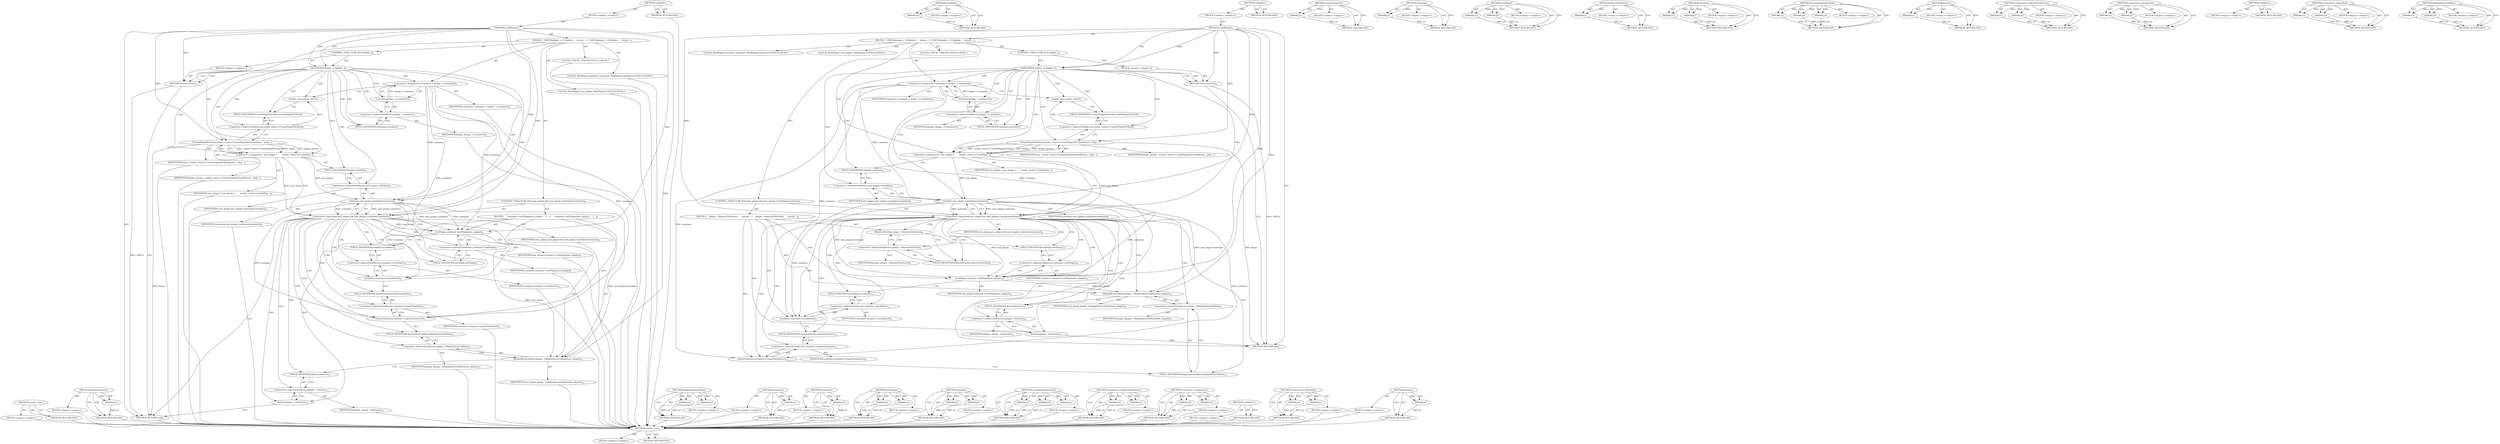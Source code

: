 digraph "ReplayReceivedData" {
vulnerable_103 [label=<(METHOD,render_view)>];
vulnerable_104 [label=<(BLOCK,&lt;empty&gt;,&lt;empty&gt;)>];
vulnerable_105 [label=<(METHOD_RETURN,ANY)>];
vulnerable_125 [label=<(METHOD,reportGeometry)>];
vulnerable_126 [label=<(PARAM,p1)>];
vulnerable_127 [label=<(BLOCK,&lt;empty&gt;,&lt;empty&gt;)>];
vulnerable_128 [label=<(METHOD_RETURN,ANY)>];
vulnerable_6 [label=<(METHOD,&lt;global&gt;)<SUB>1</SUB>>];
vulnerable_7 [label=<(BLOCK,&lt;empty&gt;,&lt;empty&gt;)<SUB>1</SUB>>];
vulnerable_8 [label=<(METHOD,LoadPlugin)<SUB>1</SUB>>];
vulnerable_9 [label=<(BLOCK,{
  CHECK(plugin_);
  if (hidden_)
    return;
...,{
  CHECK(plugin_);
  if (hidden_)
    return;
...)<SUB>1</SUB>>];
vulnerable_10 [label="<(LOCAL,CHECK : CHECK)<SUB>2</SUB>>"];
vulnerable_11 [label=<(CONTROL_STRUCTURE,IF,if (hidden_))<SUB>3</SUB>>];
vulnerable_12 [label=<(IDENTIFIER,hidden_,if (hidden_))<SUB>3</SUB>>];
vulnerable_13 [label=<(BLOCK,&lt;empty&gt;,&lt;empty&gt;)<SUB>4</SUB>>];
vulnerable_14 [label=<(RETURN,return;,return;)<SUB>4</SUB>>];
vulnerable_15 [label="<(LOCAL,WebPluginContainer* container: WebPluginContainer*)<SUB>5</SUB>>"];
vulnerable_16 [label=<(&lt;operator&gt;.assignment,* container = plugin_-&gt;container())<SUB>5</SUB>>];
vulnerable_17 [label=<(IDENTIFIER,container,* container = plugin_-&gt;container())<SUB>5</SUB>>];
vulnerable_18 [label=<(container,plugin_-&gt;container())<SUB>5</SUB>>];
vulnerable_19 [label=<(&lt;operator&gt;.indirectFieldAccess,plugin_-&gt;container)<SUB>5</SUB>>];
vulnerable_20 [label=<(IDENTIFIER,plugin_,plugin_-&gt;container())<SUB>5</SUB>>];
vulnerable_21 [label=<(FIELD_IDENTIFIER,container,container)<SUB>5</SUB>>];
vulnerable_22 [label="<(LOCAL,WebPlugin* new_plugin: WebPlugin*)<SUB>6</SUB>>"];
vulnerable_23 [label=<(&lt;operator&gt;.assignment,* new_plugin =
       render_view()-&gt;CreatePlug...)<SUB>6</SUB>>];
vulnerable_24 [label=<(IDENTIFIER,new_plugin,* new_plugin =
       render_view()-&gt;CreatePlug...)<SUB>6</SUB>>];
vulnerable_25 [label=<(CreatePluginNoCheck,render_view()-&gt;CreatePluginNoCheck(frame_, plug...)<SUB>7</SUB>>];
vulnerable_26 [label=<(&lt;operator&gt;.indirectFieldAccess,render_view()-&gt;CreatePluginNoCheck)<SUB>7</SUB>>];
vulnerable_27 [label=<(render_view,render_view())<SUB>7</SUB>>];
vulnerable_28 [label=<(FIELD_IDENTIFIER,CreatePluginNoCheck,CreatePluginNoCheck)<SUB>7</SUB>>];
vulnerable_29 [label=<(IDENTIFIER,frame_,render_view()-&gt;CreatePluginNoCheck(frame_, plug...)<SUB>7</SUB>>];
vulnerable_30 [label=<(IDENTIFIER,plugin_params_,render_view()-&gt;CreatePluginNoCheck(frame_, plug...)<SUB>7</SUB>>];
vulnerable_31 [label=<(CONTROL_STRUCTURE,IF,if (new_plugin &amp;&amp; new_plugin-&gt;initialize(container)))<SUB>8</SUB>>];
vulnerable_32 [label=<(&lt;operator&gt;.logicalAnd,new_plugin &amp;&amp; new_plugin-&gt;initialize(container))<SUB>8</SUB>>];
vulnerable_33 [label=<(IDENTIFIER,new_plugin,new_plugin &amp;&amp; new_plugin-&gt;initialize(container))<SUB>8</SUB>>];
vulnerable_34 [label=<(initialize,new_plugin-&gt;initialize(container))<SUB>8</SUB>>];
vulnerable_35 [label=<(&lt;operator&gt;.indirectFieldAccess,new_plugin-&gt;initialize)<SUB>8</SUB>>];
vulnerable_36 [label=<(IDENTIFIER,new_plugin,new_plugin-&gt;initialize(container))<SUB>8</SUB>>];
vulnerable_37 [label=<(FIELD_IDENTIFIER,initialize,initialize)<SUB>8</SUB>>];
vulnerable_38 [label=<(IDENTIFIER,container,new_plugin-&gt;initialize(container))<SUB>8</SUB>>];
vulnerable_39 [label=<(BLOCK,{
     container-&gt;setPlugin(new_plugin);
     c...,{
     container-&gt;setPlugin(new_plugin);
     c...)<SUB>8</SUB>>];
vulnerable_40 [label=<(setPlugin,container-&gt;setPlugin(new_plugin))<SUB>9</SUB>>];
vulnerable_41 [label=<(&lt;operator&gt;.indirectFieldAccess,container-&gt;setPlugin)<SUB>9</SUB>>];
vulnerable_42 [label=<(IDENTIFIER,container,container-&gt;setPlugin(new_plugin))<SUB>9</SUB>>];
vulnerable_43 [label=<(FIELD_IDENTIFIER,setPlugin,setPlugin)<SUB>9</SUB>>];
vulnerable_44 [label=<(IDENTIFIER,new_plugin,container-&gt;setPlugin(new_plugin))<SUB>9</SUB>>];
vulnerable_45 [label=<(invalidate,container-&gt;invalidate())<SUB>10</SUB>>];
vulnerable_46 [label=<(&lt;operator&gt;.indirectFieldAccess,container-&gt;invalidate)<SUB>10</SUB>>];
vulnerable_47 [label=<(IDENTIFIER,container,container-&gt;invalidate())<SUB>10</SUB>>];
vulnerable_48 [label=<(FIELD_IDENTIFIER,invalidate,invalidate)<SUB>10</SUB>>];
vulnerable_49 [label=<(reportGeometry,container-&gt;reportGeometry())<SUB>11</SUB>>];
vulnerable_50 [label=<(&lt;operator&gt;.indirectFieldAccess,container-&gt;reportGeometry)<SUB>11</SUB>>];
vulnerable_51 [label=<(IDENTIFIER,container,container-&gt;reportGeometry())<SUB>11</SUB>>];
vulnerable_52 [label=<(FIELD_IDENTIFIER,reportGeometry,reportGeometry)<SUB>11</SUB>>];
vulnerable_53 [label=<(ReplayReceivedData,plugin_-&gt;ReplayReceivedData(new_plugin))<SUB>12</SUB>>];
vulnerable_54 [label=<(&lt;operator&gt;.indirectFieldAccess,plugin_-&gt;ReplayReceivedData)<SUB>12</SUB>>];
vulnerable_55 [label=<(IDENTIFIER,plugin_,plugin_-&gt;ReplayReceivedData(new_plugin))<SUB>12</SUB>>];
vulnerable_56 [label=<(FIELD_IDENTIFIER,ReplayReceivedData,ReplayReceivedData)<SUB>12</SUB>>];
vulnerable_57 [label=<(IDENTIFIER,new_plugin,plugin_-&gt;ReplayReceivedData(new_plugin))<SUB>12</SUB>>];
vulnerable_58 [label=<(destroy,plugin_-&gt;destroy())<SUB>13</SUB>>];
vulnerable_59 [label=<(&lt;operator&gt;.indirectFieldAccess,plugin_-&gt;destroy)<SUB>13</SUB>>];
vulnerable_60 [label=<(IDENTIFIER,plugin_,plugin_-&gt;destroy())<SUB>13</SUB>>];
vulnerable_61 [label=<(FIELD_IDENTIFIER,destroy,destroy)<SUB>13</SUB>>];
vulnerable_62 [label=<(METHOD_RETURN,void)<SUB>1</SUB>>];
vulnerable_64 [label=<(METHOD_RETURN,ANY)<SUB>1</SUB>>];
vulnerable_129 [label=<(METHOD,ReplayReceivedData)>];
vulnerable_130 [label=<(PARAM,p1)>];
vulnerable_131 [label=<(PARAM,p2)>];
vulnerable_132 [label=<(BLOCK,&lt;empty&gt;,&lt;empty&gt;)>];
vulnerable_133 [label=<(METHOD_RETURN,ANY)>];
vulnerable_88 [label=<(METHOD,container)>];
vulnerable_89 [label=<(PARAM,p1)>];
vulnerable_90 [label=<(BLOCK,&lt;empty&gt;,&lt;empty&gt;)>];
vulnerable_91 [label=<(METHOD_RETURN,ANY)>];
vulnerable_121 [label=<(METHOD,invalidate)>];
vulnerable_122 [label=<(PARAM,p1)>];
vulnerable_123 [label=<(BLOCK,&lt;empty&gt;,&lt;empty&gt;)>];
vulnerable_124 [label=<(METHOD_RETURN,ANY)>];
vulnerable_116 [label=<(METHOD,setPlugin)>];
vulnerable_117 [label=<(PARAM,p1)>];
vulnerable_118 [label=<(PARAM,p2)>];
vulnerable_119 [label=<(BLOCK,&lt;empty&gt;,&lt;empty&gt;)>];
vulnerable_120 [label=<(METHOD_RETURN,ANY)>];
vulnerable_111 [label=<(METHOD,initialize)>];
vulnerable_112 [label=<(PARAM,p1)>];
vulnerable_113 [label=<(PARAM,p2)>];
vulnerable_114 [label=<(BLOCK,&lt;empty&gt;,&lt;empty&gt;)>];
vulnerable_115 [label=<(METHOD_RETURN,ANY)>];
vulnerable_97 [label=<(METHOD,CreatePluginNoCheck)>];
vulnerable_98 [label=<(PARAM,p1)>];
vulnerable_99 [label=<(PARAM,p2)>];
vulnerable_100 [label=<(PARAM,p3)>];
vulnerable_101 [label=<(BLOCK,&lt;empty&gt;,&lt;empty&gt;)>];
vulnerable_102 [label=<(METHOD_RETURN,ANY)>];
vulnerable_92 [label=<(METHOD,&lt;operator&gt;.indirectFieldAccess)>];
vulnerable_93 [label=<(PARAM,p1)>];
vulnerable_94 [label=<(PARAM,p2)>];
vulnerable_95 [label=<(BLOCK,&lt;empty&gt;,&lt;empty&gt;)>];
vulnerable_96 [label=<(METHOD_RETURN,ANY)>];
vulnerable_83 [label=<(METHOD,&lt;operator&gt;.assignment)>];
vulnerable_84 [label=<(PARAM,p1)>];
vulnerable_85 [label=<(PARAM,p2)>];
vulnerable_86 [label=<(BLOCK,&lt;empty&gt;,&lt;empty&gt;)>];
vulnerable_87 [label=<(METHOD_RETURN,ANY)>];
vulnerable_77 [label=<(METHOD,&lt;global&gt;)<SUB>1</SUB>>];
vulnerable_78 [label=<(BLOCK,&lt;empty&gt;,&lt;empty&gt;)>];
vulnerable_79 [label=<(METHOD_RETURN,ANY)>];
vulnerable_106 [label=<(METHOD,&lt;operator&gt;.logicalAnd)>];
vulnerable_107 [label=<(PARAM,p1)>];
vulnerable_108 [label=<(PARAM,p2)>];
vulnerable_109 [label=<(BLOCK,&lt;empty&gt;,&lt;empty&gt;)>];
vulnerable_110 [label=<(METHOD_RETURN,ANY)>];
vulnerable_134 [label=<(METHOD,destroy)>];
vulnerable_135 [label=<(PARAM,p1)>];
vulnerable_136 [label=<(BLOCK,&lt;empty&gt;,&lt;empty&gt;)>];
vulnerable_137 [label=<(METHOD_RETURN,ANY)>];
fixed_107 [label=<(METHOD,render_view)>];
fixed_108 [label=<(BLOCK,&lt;empty&gt;,&lt;empty&gt;)>];
fixed_109 [label=<(METHOD_RETURN,ANY)>];
fixed_129 [label=<(METHOD,invalidate)>];
fixed_130 [label=<(PARAM,p1)>];
fixed_131 [label=<(BLOCK,&lt;empty&gt;,&lt;empty&gt;)>];
fixed_132 [label=<(METHOD_RETURN,ANY)>];
fixed_6 [label=<(METHOD,&lt;global&gt;)<SUB>1</SUB>>];
fixed_7 [label=<(BLOCK,&lt;empty&gt;,&lt;empty&gt;)<SUB>1</SUB>>];
fixed_8 [label=<(METHOD,LoadPlugin)<SUB>1</SUB>>];
fixed_9 [label=<(BLOCK,{
  CHECK(plugin_);
  if (hidden_)
    return;
...,{
  CHECK(plugin_);
  if (hidden_)
    return;
...)<SUB>1</SUB>>];
fixed_10 [label="<(LOCAL,CHECK : CHECK)<SUB>2</SUB>>"];
fixed_11 [label=<(CONTROL_STRUCTURE,IF,if (hidden_))<SUB>3</SUB>>];
fixed_12 [label=<(IDENTIFIER,hidden_,if (hidden_))<SUB>3</SUB>>];
fixed_13 [label=<(BLOCK,&lt;empty&gt;,&lt;empty&gt;)<SUB>4</SUB>>];
fixed_14 [label=<(RETURN,return;,return;)<SUB>4</SUB>>];
fixed_15 [label="<(LOCAL,WebPluginContainer* container: WebPluginContainer*)<SUB>5</SUB>>"];
fixed_16 [label=<(&lt;operator&gt;.assignment,* container = plugin_-&gt;container())<SUB>5</SUB>>];
fixed_17 [label=<(IDENTIFIER,container,* container = plugin_-&gt;container())<SUB>5</SUB>>];
fixed_18 [label=<(container,plugin_-&gt;container())<SUB>5</SUB>>];
fixed_19 [label=<(&lt;operator&gt;.indirectFieldAccess,plugin_-&gt;container)<SUB>5</SUB>>];
fixed_20 [label=<(IDENTIFIER,plugin_,plugin_-&gt;container())<SUB>5</SUB>>];
fixed_21 [label=<(FIELD_IDENTIFIER,container,container)<SUB>5</SUB>>];
fixed_22 [label="<(LOCAL,WebPlugin* new_plugin: WebPlugin*)<SUB>6</SUB>>"];
fixed_23 [label=<(&lt;operator&gt;.assignment,* new_plugin =
       render_view()-&gt;CreatePlug...)<SUB>6</SUB>>];
fixed_24 [label=<(IDENTIFIER,new_plugin,* new_plugin =
       render_view()-&gt;CreatePlug...)<SUB>6</SUB>>];
fixed_25 [label=<(CreatePluginNoCheck,render_view()-&gt;CreatePluginNoCheck(frame_, plug...)<SUB>7</SUB>>];
fixed_26 [label=<(&lt;operator&gt;.indirectFieldAccess,render_view()-&gt;CreatePluginNoCheck)<SUB>7</SUB>>];
fixed_27 [label=<(render_view,render_view())<SUB>7</SUB>>];
fixed_28 [label=<(FIELD_IDENTIFIER,CreatePluginNoCheck,CreatePluginNoCheck)<SUB>7</SUB>>];
fixed_29 [label=<(IDENTIFIER,frame_,render_view()-&gt;CreatePluginNoCheck(frame_, plug...)<SUB>7</SUB>>];
fixed_30 [label=<(IDENTIFIER,plugin_params_,render_view()-&gt;CreatePluginNoCheck(frame_, plug...)<SUB>7</SUB>>];
fixed_31 [label=<(CONTROL_STRUCTURE,IF,if (new_plugin &amp;&amp; new_plugin-&gt;initialize(container)))<SUB>8</SUB>>];
fixed_32 [label=<(&lt;operator&gt;.logicalAnd,new_plugin &amp;&amp; new_plugin-&gt;initialize(container))<SUB>8</SUB>>];
fixed_33 [label=<(IDENTIFIER,new_plugin,new_plugin &amp;&amp; new_plugin-&gt;initialize(container))<SUB>8</SUB>>];
fixed_34 [label=<(initialize,new_plugin-&gt;initialize(container))<SUB>8</SUB>>];
fixed_35 [label=<(&lt;operator&gt;.indirectFieldAccess,new_plugin-&gt;initialize)<SUB>8</SUB>>];
fixed_36 [label=<(IDENTIFIER,new_plugin,new_plugin-&gt;initialize(container))<SUB>8</SUB>>];
fixed_37 [label=<(FIELD_IDENTIFIER,initialize,initialize)<SUB>8</SUB>>];
fixed_38 [label=<(IDENTIFIER,container,new_plugin-&gt;initialize(container))<SUB>8</SUB>>];
fixed_39 [label=<(BLOCK,{
    plugin_-&gt;RestoreTitleText();
     contain...,{
    plugin_-&gt;RestoreTitleText();
     contain...)<SUB>8</SUB>>];
fixed_40 [label=<(RestoreTitleText,plugin_-&gt;RestoreTitleText())<SUB>9</SUB>>];
fixed_41 [label=<(&lt;operator&gt;.indirectFieldAccess,plugin_-&gt;RestoreTitleText)<SUB>9</SUB>>];
fixed_42 [label=<(IDENTIFIER,plugin_,plugin_-&gt;RestoreTitleText())<SUB>9</SUB>>];
fixed_43 [label=<(FIELD_IDENTIFIER,RestoreTitleText,RestoreTitleText)<SUB>9</SUB>>];
fixed_44 [label=<(setPlugin,container-&gt;setPlugin(new_plugin))<SUB>10</SUB>>];
fixed_45 [label=<(&lt;operator&gt;.indirectFieldAccess,container-&gt;setPlugin)<SUB>10</SUB>>];
fixed_46 [label=<(IDENTIFIER,container,container-&gt;setPlugin(new_plugin))<SUB>10</SUB>>];
fixed_47 [label=<(FIELD_IDENTIFIER,setPlugin,setPlugin)<SUB>10</SUB>>];
fixed_48 [label=<(IDENTIFIER,new_plugin,container-&gt;setPlugin(new_plugin))<SUB>10</SUB>>];
fixed_49 [label=<(invalidate,container-&gt;invalidate())<SUB>11</SUB>>];
fixed_50 [label=<(&lt;operator&gt;.indirectFieldAccess,container-&gt;invalidate)<SUB>11</SUB>>];
fixed_51 [label=<(IDENTIFIER,container,container-&gt;invalidate())<SUB>11</SUB>>];
fixed_52 [label=<(FIELD_IDENTIFIER,invalidate,invalidate)<SUB>11</SUB>>];
fixed_53 [label=<(reportGeometry,container-&gt;reportGeometry())<SUB>12</SUB>>];
fixed_54 [label=<(&lt;operator&gt;.indirectFieldAccess,container-&gt;reportGeometry)<SUB>12</SUB>>];
fixed_55 [label=<(IDENTIFIER,container,container-&gt;reportGeometry())<SUB>12</SUB>>];
fixed_56 [label=<(FIELD_IDENTIFIER,reportGeometry,reportGeometry)<SUB>12</SUB>>];
fixed_57 [label=<(ReplayReceivedData,plugin_-&gt;ReplayReceivedData(new_plugin))<SUB>13</SUB>>];
fixed_58 [label=<(&lt;operator&gt;.indirectFieldAccess,plugin_-&gt;ReplayReceivedData)<SUB>13</SUB>>];
fixed_59 [label=<(IDENTIFIER,plugin_,plugin_-&gt;ReplayReceivedData(new_plugin))<SUB>13</SUB>>];
fixed_60 [label=<(FIELD_IDENTIFIER,ReplayReceivedData,ReplayReceivedData)<SUB>13</SUB>>];
fixed_61 [label=<(IDENTIFIER,new_plugin,plugin_-&gt;ReplayReceivedData(new_plugin))<SUB>13</SUB>>];
fixed_62 [label=<(destroy,plugin_-&gt;destroy())<SUB>14</SUB>>];
fixed_63 [label=<(&lt;operator&gt;.indirectFieldAccess,plugin_-&gt;destroy)<SUB>14</SUB>>];
fixed_64 [label=<(IDENTIFIER,plugin_,plugin_-&gt;destroy())<SUB>14</SUB>>];
fixed_65 [label=<(FIELD_IDENTIFIER,destroy,destroy)<SUB>14</SUB>>];
fixed_66 [label=<(METHOD_RETURN,void)<SUB>1</SUB>>];
fixed_68 [label=<(METHOD_RETURN,ANY)<SUB>1</SUB>>];
fixed_133 [label=<(METHOD,reportGeometry)>];
fixed_134 [label=<(PARAM,p1)>];
fixed_135 [label=<(BLOCK,&lt;empty&gt;,&lt;empty&gt;)>];
fixed_136 [label=<(METHOD_RETURN,ANY)>];
fixed_92 [label=<(METHOD,container)>];
fixed_93 [label=<(PARAM,p1)>];
fixed_94 [label=<(BLOCK,&lt;empty&gt;,&lt;empty&gt;)>];
fixed_95 [label=<(METHOD_RETURN,ANY)>];
fixed_124 [label=<(METHOD,setPlugin)>];
fixed_125 [label=<(PARAM,p1)>];
fixed_126 [label=<(PARAM,p2)>];
fixed_127 [label=<(BLOCK,&lt;empty&gt;,&lt;empty&gt;)>];
fixed_128 [label=<(METHOD_RETURN,ANY)>];
fixed_120 [label=<(METHOD,RestoreTitleText)>];
fixed_121 [label=<(PARAM,p1)>];
fixed_122 [label=<(BLOCK,&lt;empty&gt;,&lt;empty&gt;)>];
fixed_123 [label=<(METHOD_RETURN,ANY)>];
fixed_115 [label=<(METHOD,initialize)>];
fixed_116 [label=<(PARAM,p1)>];
fixed_117 [label=<(PARAM,p2)>];
fixed_118 [label=<(BLOCK,&lt;empty&gt;,&lt;empty&gt;)>];
fixed_119 [label=<(METHOD_RETURN,ANY)>];
fixed_101 [label=<(METHOD,CreatePluginNoCheck)>];
fixed_102 [label=<(PARAM,p1)>];
fixed_103 [label=<(PARAM,p2)>];
fixed_104 [label=<(PARAM,p3)>];
fixed_105 [label=<(BLOCK,&lt;empty&gt;,&lt;empty&gt;)>];
fixed_106 [label=<(METHOD_RETURN,ANY)>];
fixed_142 [label=<(METHOD,destroy)>];
fixed_143 [label=<(PARAM,p1)>];
fixed_144 [label=<(BLOCK,&lt;empty&gt;,&lt;empty&gt;)>];
fixed_145 [label=<(METHOD_RETURN,ANY)>];
fixed_96 [label=<(METHOD,&lt;operator&gt;.indirectFieldAccess)>];
fixed_97 [label=<(PARAM,p1)>];
fixed_98 [label=<(PARAM,p2)>];
fixed_99 [label=<(BLOCK,&lt;empty&gt;,&lt;empty&gt;)>];
fixed_100 [label=<(METHOD_RETURN,ANY)>];
fixed_87 [label=<(METHOD,&lt;operator&gt;.assignment)>];
fixed_88 [label=<(PARAM,p1)>];
fixed_89 [label=<(PARAM,p2)>];
fixed_90 [label=<(BLOCK,&lt;empty&gt;,&lt;empty&gt;)>];
fixed_91 [label=<(METHOD_RETURN,ANY)>];
fixed_81 [label=<(METHOD,&lt;global&gt;)<SUB>1</SUB>>];
fixed_82 [label=<(BLOCK,&lt;empty&gt;,&lt;empty&gt;)>];
fixed_83 [label=<(METHOD_RETURN,ANY)>];
fixed_110 [label=<(METHOD,&lt;operator&gt;.logicalAnd)>];
fixed_111 [label=<(PARAM,p1)>];
fixed_112 [label=<(PARAM,p2)>];
fixed_113 [label=<(BLOCK,&lt;empty&gt;,&lt;empty&gt;)>];
fixed_114 [label=<(METHOD_RETURN,ANY)>];
fixed_137 [label=<(METHOD,ReplayReceivedData)>];
fixed_138 [label=<(PARAM,p1)>];
fixed_139 [label=<(PARAM,p2)>];
fixed_140 [label=<(BLOCK,&lt;empty&gt;,&lt;empty&gt;)>];
fixed_141 [label=<(METHOD_RETURN,ANY)>];
vulnerable_103 -> vulnerable_104  [key=0, label="AST: "];
vulnerable_103 -> vulnerable_105  [key=0, label="AST: "];
vulnerable_103 -> vulnerable_105  [key=1, label="CFG: "];
vulnerable_104 -> fixed_107  [key=0];
vulnerable_105 -> fixed_107  [key=0];
vulnerable_125 -> vulnerable_126  [key=0, label="AST: "];
vulnerable_125 -> vulnerable_126  [key=1, label="DDG: "];
vulnerable_125 -> vulnerable_127  [key=0, label="AST: "];
vulnerable_125 -> vulnerable_128  [key=0, label="AST: "];
vulnerable_125 -> vulnerable_128  [key=1, label="CFG: "];
vulnerable_126 -> vulnerable_128  [key=0, label="DDG: p1"];
vulnerable_127 -> fixed_107  [key=0];
vulnerable_128 -> fixed_107  [key=0];
vulnerable_6 -> vulnerable_7  [key=0, label="AST: "];
vulnerable_6 -> vulnerable_64  [key=0, label="AST: "];
vulnerable_6 -> vulnerable_64  [key=1, label="CFG: "];
vulnerable_7 -> vulnerable_8  [key=0, label="AST: "];
vulnerable_8 -> vulnerable_9  [key=0, label="AST: "];
vulnerable_8 -> vulnerable_62  [key=0, label="AST: "];
vulnerable_8 -> vulnerable_12  [key=0, label="CFG: "];
vulnerable_8 -> vulnerable_12  [key=1, label="DDG: "];
vulnerable_8 -> vulnerable_14  [key=0, label="DDG: "];
vulnerable_8 -> vulnerable_25  [key=0, label="DDG: "];
vulnerable_8 -> vulnerable_32  [key=0, label="DDG: "];
vulnerable_8 -> vulnerable_34  [key=0, label="DDG: "];
vulnerable_8 -> vulnerable_40  [key=0, label="DDG: "];
vulnerable_8 -> vulnerable_53  [key=0, label="DDG: "];
vulnerable_9 -> vulnerable_10  [key=0, label="AST: "];
vulnerable_9 -> vulnerable_11  [key=0, label="AST: "];
vulnerable_9 -> vulnerable_15  [key=0, label="AST: "];
vulnerable_9 -> vulnerable_16  [key=0, label="AST: "];
vulnerable_9 -> vulnerable_22  [key=0, label="AST: "];
vulnerable_9 -> vulnerable_23  [key=0, label="AST: "];
vulnerable_9 -> vulnerable_31  [key=0, label="AST: "];
vulnerable_10 -> fixed_107  [key=0];
vulnerable_11 -> vulnerable_12  [key=0, label="AST: "];
vulnerable_11 -> vulnerable_13  [key=0, label="AST: "];
vulnerable_12 -> vulnerable_14  [key=0, label="CFG: "];
vulnerable_12 -> vulnerable_14  [key=1, label="CDG: "];
vulnerable_12 -> vulnerable_21  [key=0, label="CFG: "];
vulnerable_12 -> vulnerable_21  [key=1, label="CDG: "];
vulnerable_12 -> vulnerable_16  [key=0, label="CDG: "];
vulnerable_12 -> vulnerable_32  [key=0, label="CDG: "];
vulnerable_12 -> vulnerable_26  [key=0, label="CDG: "];
vulnerable_12 -> vulnerable_23  [key=0, label="CDG: "];
vulnerable_12 -> vulnerable_19  [key=0, label="CDG: "];
vulnerable_12 -> vulnerable_28  [key=0, label="CDG: "];
vulnerable_12 -> vulnerable_25  [key=0, label="CDG: "];
vulnerable_12 -> vulnerable_27  [key=0, label="CDG: "];
vulnerable_12 -> vulnerable_18  [key=0, label="CDG: "];
vulnerable_12 -> vulnerable_34  [key=0, label="CDG: "];
vulnerable_12 -> vulnerable_37  [key=0, label="CDG: "];
vulnerable_12 -> vulnerable_35  [key=0, label="CDG: "];
vulnerable_13 -> vulnerable_14  [key=0, label="AST: "];
vulnerable_14 -> vulnerable_62  [key=0, label="CFG: "];
vulnerable_14 -> vulnerable_62  [key=1, label="DDG: &lt;RET&gt;"];
vulnerable_15 -> fixed_107  [key=0];
vulnerable_16 -> vulnerable_17  [key=0, label="AST: "];
vulnerable_16 -> vulnerable_18  [key=0, label="AST: "];
vulnerable_16 -> vulnerable_27  [key=0, label="CFG: "];
vulnerable_16 -> vulnerable_34  [key=0, label="DDG: container"];
vulnerable_16 -> vulnerable_40  [key=0, label="DDG: container"];
vulnerable_16 -> vulnerable_45  [key=0, label="DDG: container"];
vulnerable_16 -> vulnerable_49  [key=0, label="DDG: container"];
vulnerable_17 -> fixed_107  [key=0];
vulnerable_18 -> vulnerable_19  [key=0, label="AST: "];
vulnerable_18 -> vulnerable_16  [key=0, label="CFG: "];
vulnerable_18 -> vulnerable_16  [key=1, label="DDG: plugin_-&gt;container"];
vulnerable_19 -> vulnerable_20  [key=0, label="AST: "];
vulnerable_19 -> vulnerable_21  [key=0, label="AST: "];
vulnerable_19 -> vulnerable_18  [key=0, label="CFG: "];
vulnerable_20 -> fixed_107  [key=0];
vulnerable_21 -> vulnerable_19  [key=0, label="CFG: "];
vulnerable_22 -> fixed_107  [key=0];
vulnerable_23 -> vulnerable_24  [key=0, label="AST: "];
vulnerable_23 -> vulnerable_25  [key=0, label="AST: "];
vulnerable_23 -> vulnerable_32  [key=0, label="CFG: "];
vulnerable_23 -> vulnerable_32  [key=1, label="DDG: new_plugin"];
vulnerable_23 -> vulnerable_37  [key=0, label="CFG: "];
vulnerable_23 -> vulnerable_34  [key=0, label="DDG: new_plugin"];
vulnerable_24 -> fixed_107  [key=0];
vulnerable_25 -> vulnerable_26  [key=0, label="AST: "];
vulnerable_25 -> vulnerable_29  [key=0, label="AST: "];
vulnerable_25 -> vulnerable_30  [key=0, label="AST: "];
vulnerable_25 -> vulnerable_23  [key=0, label="CFG: "];
vulnerable_25 -> vulnerable_23  [key=1, label="DDG: render_view()-&gt;CreatePluginNoCheck"];
vulnerable_25 -> vulnerable_23  [key=2, label="DDG: frame_"];
vulnerable_25 -> vulnerable_23  [key=3, label="DDG: plugin_params_"];
vulnerable_25 -> vulnerable_62  [key=0, label="DDG: frame_"];
vulnerable_26 -> vulnerable_27  [key=0, label="AST: "];
vulnerable_26 -> vulnerable_28  [key=0, label="AST: "];
vulnerable_26 -> vulnerable_25  [key=0, label="CFG: "];
vulnerable_27 -> vulnerable_28  [key=0, label="CFG: "];
vulnerable_28 -> vulnerable_26  [key=0, label="CFG: "];
vulnerable_29 -> fixed_107  [key=0];
vulnerable_30 -> fixed_107  [key=0];
vulnerable_31 -> vulnerable_32  [key=0, label="AST: "];
vulnerable_31 -> vulnerable_39  [key=0, label="AST: "];
vulnerable_32 -> vulnerable_33  [key=0, label="AST: "];
vulnerable_32 -> vulnerable_34  [key=0, label="AST: "];
vulnerable_32 -> vulnerable_62  [key=0, label="CFG: "];
vulnerable_32 -> vulnerable_43  [key=0, label="CFG: "];
vulnerable_32 -> vulnerable_43  [key=1, label="CDG: "];
vulnerable_32 -> vulnerable_40  [key=0, label="DDG: new_plugin"];
vulnerable_32 -> vulnerable_40  [key=1, label="CDG: "];
vulnerable_32 -> vulnerable_48  [key=0, label="CDG: "];
vulnerable_32 -> vulnerable_58  [key=0, label="CDG: "];
vulnerable_32 -> vulnerable_49  [key=0, label="CDG: "];
vulnerable_32 -> vulnerable_61  [key=0, label="CDG: "];
vulnerable_32 -> vulnerable_52  [key=0, label="CDG: "];
vulnerable_32 -> vulnerable_46  [key=0, label="CDG: "];
vulnerable_32 -> vulnerable_53  [key=0, label="CDG: "];
vulnerable_32 -> vulnerable_56  [key=0, label="CDG: "];
vulnerable_32 -> vulnerable_41  [key=0, label="CDG: "];
vulnerable_32 -> vulnerable_45  [key=0, label="CDG: "];
vulnerable_32 -> vulnerable_50  [key=0, label="CDG: "];
vulnerable_32 -> vulnerable_59  [key=0, label="CDG: "];
vulnerable_32 -> vulnerable_54  [key=0, label="CDG: "];
vulnerable_33 -> fixed_107  [key=0];
vulnerable_34 -> vulnerable_35  [key=0, label="AST: "];
vulnerable_34 -> vulnerable_38  [key=0, label="AST: "];
vulnerable_34 -> vulnerable_32  [key=0, label="CFG: "];
vulnerable_34 -> vulnerable_32  [key=1, label="DDG: new_plugin-&gt;initialize"];
vulnerable_34 -> vulnerable_32  [key=2, label="DDG: container"];
vulnerable_34 -> vulnerable_40  [key=0, label="DDG: container"];
vulnerable_34 -> vulnerable_40  [key=1, label="DDG: new_plugin-&gt;initialize"];
vulnerable_34 -> vulnerable_45  [key=0, label="DDG: container"];
vulnerable_34 -> vulnerable_49  [key=0, label="DDG: container"];
vulnerable_34 -> vulnerable_53  [key=0, label="DDG: new_plugin-&gt;initialize"];
vulnerable_35 -> vulnerable_36  [key=0, label="AST: "];
vulnerable_35 -> vulnerable_37  [key=0, label="AST: "];
vulnerable_35 -> vulnerable_34  [key=0, label="CFG: "];
vulnerable_36 -> fixed_107  [key=0];
vulnerable_37 -> vulnerable_35  [key=0, label="CFG: "];
vulnerable_38 -> fixed_107  [key=0];
vulnerable_39 -> vulnerable_40  [key=0, label="AST: "];
vulnerable_39 -> vulnerable_45  [key=0, label="AST: "];
vulnerable_39 -> vulnerable_49  [key=0, label="AST: "];
vulnerable_39 -> vulnerable_53  [key=0, label="AST: "];
vulnerable_39 -> vulnerable_58  [key=0, label="AST: "];
vulnerable_40 -> vulnerable_41  [key=0, label="AST: "];
vulnerable_40 -> vulnerable_44  [key=0, label="AST: "];
vulnerable_40 -> vulnerable_48  [key=0, label="CFG: "];
vulnerable_40 -> vulnerable_53  [key=0, label="DDG: new_plugin"];
vulnerable_41 -> vulnerable_42  [key=0, label="AST: "];
vulnerable_41 -> vulnerable_43  [key=0, label="AST: "];
vulnerable_41 -> vulnerable_40  [key=0, label="CFG: "];
vulnerable_42 -> fixed_107  [key=0];
vulnerable_43 -> vulnerable_41  [key=0, label="CFG: "];
vulnerable_44 -> fixed_107  [key=0];
vulnerable_45 -> vulnerable_46  [key=0, label="AST: "];
vulnerable_45 -> vulnerable_52  [key=0, label="CFG: "];
vulnerable_46 -> vulnerable_47  [key=0, label="AST: "];
vulnerable_46 -> vulnerable_48  [key=0, label="AST: "];
vulnerable_46 -> vulnerable_45  [key=0, label="CFG: "];
vulnerable_47 -> fixed_107  [key=0];
vulnerable_48 -> vulnerable_46  [key=0, label="CFG: "];
vulnerable_49 -> vulnerable_50  [key=0, label="AST: "];
vulnerable_49 -> vulnerable_56  [key=0, label="CFG: "];
vulnerable_50 -> vulnerable_51  [key=0, label="AST: "];
vulnerable_50 -> vulnerable_52  [key=0, label="AST: "];
vulnerable_50 -> vulnerable_49  [key=0, label="CFG: "];
vulnerable_51 -> fixed_107  [key=0];
vulnerable_52 -> vulnerable_50  [key=0, label="CFG: "];
vulnerable_53 -> vulnerable_54  [key=0, label="AST: "];
vulnerable_53 -> vulnerable_57  [key=0, label="AST: "];
vulnerable_53 -> vulnerable_61  [key=0, label="CFG: "];
vulnerable_54 -> vulnerable_55  [key=0, label="AST: "];
vulnerable_54 -> vulnerable_56  [key=0, label="AST: "];
vulnerable_54 -> vulnerable_53  [key=0, label="CFG: "];
vulnerable_55 -> fixed_107  [key=0];
vulnerable_56 -> vulnerable_54  [key=0, label="CFG: "];
vulnerable_57 -> fixed_107  [key=0];
vulnerable_58 -> vulnerable_59  [key=0, label="AST: "];
vulnerable_58 -> vulnerable_62  [key=0, label="CFG: "];
vulnerable_59 -> vulnerable_60  [key=0, label="AST: "];
vulnerable_59 -> vulnerable_61  [key=0, label="AST: "];
vulnerable_59 -> vulnerable_58  [key=0, label="CFG: "];
vulnerable_60 -> fixed_107  [key=0];
vulnerable_61 -> vulnerable_59  [key=0, label="CFG: "];
vulnerable_62 -> fixed_107  [key=0];
vulnerable_64 -> fixed_107  [key=0];
vulnerable_129 -> vulnerable_130  [key=0, label="AST: "];
vulnerable_129 -> vulnerable_130  [key=1, label="DDG: "];
vulnerable_129 -> vulnerable_132  [key=0, label="AST: "];
vulnerable_129 -> vulnerable_131  [key=0, label="AST: "];
vulnerable_129 -> vulnerable_131  [key=1, label="DDG: "];
vulnerable_129 -> vulnerable_133  [key=0, label="AST: "];
vulnerable_129 -> vulnerable_133  [key=1, label="CFG: "];
vulnerable_130 -> vulnerable_133  [key=0, label="DDG: p1"];
vulnerable_131 -> vulnerable_133  [key=0, label="DDG: p2"];
vulnerable_132 -> fixed_107  [key=0];
vulnerable_133 -> fixed_107  [key=0];
vulnerable_88 -> vulnerable_89  [key=0, label="AST: "];
vulnerable_88 -> vulnerable_89  [key=1, label="DDG: "];
vulnerable_88 -> vulnerable_90  [key=0, label="AST: "];
vulnerable_88 -> vulnerable_91  [key=0, label="AST: "];
vulnerable_88 -> vulnerable_91  [key=1, label="CFG: "];
vulnerable_89 -> vulnerable_91  [key=0, label="DDG: p1"];
vulnerable_90 -> fixed_107  [key=0];
vulnerable_91 -> fixed_107  [key=0];
vulnerable_121 -> vulnerable_122  [key=0, label="AST: "];
vulnerable_121 -> vulnerable_122  [key=1, label="DDG: "];
vulnerable_121 -> vulnerable_123  [key=0, label="AST: "];
vulnerable_121 -> vulnerable_124  [key=0, label="AST: "];
vulnerable_121 -> vulnerable_124  [key=1, label="CFG: "];
vulnerable_122 -> vulnerable_124  [key=0, label="DDG: p1"];
vulnerable_123 -> fixed_107  [key=0];
vulnerable_124 -> fixed_107  [key=0];
vulnerable_116 -> vulnerable_117  [key=0, label="AST: "];
vulnerable_116 -> vulnerable_117  [key=1, label="DDG: "];
vulnerable_116 -> vulnerable_119  [key=0, label="AST: "];
vulnerable_116 -> vulnerable_118  [key=0, label="AST: "];
vulnerable_116 -> vulnerable_118  [key=1, label="DDG: "];
vulnerable_116 -> vulnerable_120  [key=0, label="AST: "];
vulnerable_116 -> vulnerable_120  [key=1, label="CFG: "];
vulnerable_117 -> vulnerable_120  [key=0, label="DDG: p1"];
vulnerable_118 -> vulnerable_120  [key=0, label="DDG: p2"];
vulnerable_119 -> fixed_107  [key=0];
vulnerable_120 -> fixed_107  [key=0];
vulnerable_111 -> vulnerable_112  [key=0, label="AST: "];
vulnerable_111 -> vulnerable_112  [key=1, label="DDG: "];
vulnerable_111 -> vulnerable_114  [key=0, label="AST: "];
vulnerable_111 -> vulnerable_113  [key=0, label="AST: "];
vulnerable_111 -> vulnerable_113  [key=1, label="DDG: "];
vulnerable_111 -> vulnerable_115  [key=0, label="AST: "];
vulnerable_111 -> vulnerable_115  [key=1, label="CFG: "];
vulnerable_112 -> vulnerable_115  [key=0, label="DDG: p1"];
vulnerable_113 -> vulnerable_115  [key=0, label="DDG: p2"];
vulnerable_114 -> fixed_107  [key=0];
vulnerable_115 -> fixed_107  [key=0];
vulnerable_97 -> vulnerable_98  [key=0, label="AST: "];
vulnerable_97 -> vulnerable_98  [key=1, label="DDG: "];
vulnerable_97 -> vulnerable_101  [key=0, label="AST: "];
vulnerable_97 -> vulnerable_99  [key=0, label="AST: "];
vulnerable_97 -> vulnerable_99  [key=1, label="DDG: "];
vulnerable_97 -> vulnerable_102  [key=0, label="AST: "];
vulnerable_97 -> vulnerable_102  [key=1, label="CFG: "];
vulnerable_97 -> vulnerable_100  [key=0, label="AST: "];
vulnerable_97 -> vulnerable_100  [key=1, label="DDG: "];
vulnerable_98 -> vulnerable_102  [key=0, label="DDG: p1"];
vulnerable_99 -> vulnerable_102  [key=0, label="DDG: p2"];
vulnerable_100 -> vulnerable_102  [key=0, label="DDG: p3"];
vulnerable_101 -> fixed_107  [key=0];
vulnerable_102 -> fixed_107  [key=0];
vulnerable_92 -> vulnerable_93  [key=0, label="AST: "];
vulnerable_92 -> vulnerable_93  [key=1, label="DDG: "];
vulnerable_92 -> vulnerable_95  [key=0, label="AST: "];
vulnerable_92 -> vulnerable_94  [key=0, label="AST: "];
vulnerable_92 -> vulnerable_94  [key=1, label="DDG: "];
vulnerable_92 -> vulnerable_96  [key=0, label="AST: "];
vulnerable_92 -> vulnerable_96  [key=1, label="CFG: "];
vulnerable_93 -> vulnerable_96  [key=0, label="DDG: p1"];
vulnerable_94 -> vulnerable_96  [key=0, label="DDG: p2"];
vulnerable_95 -> fixed_107  [key=0];
vulnerable_96 -> fixed_107  [key=0];
vulnerable_83 -> vulnerable_84  [key=0, label="AST: "];
vulnerable_83 -> vulnerable_84  [key=1, label="DDG: "];
vulnerable_83 -> vulnerable_86  [key=0, label="AST: "];
vulnerable_83 -> vulnerable_85  [key=0, label="AST: "];
vulnerable_83 -> vulnerable_85  [key=1, label="DDG: "];
vulnerable_83 -> vulnerable_87  [key=0, label="AST: "];
vulnerable_83 -> vulnerable_87  [key=1, label="CFG: "];
vulnerable_84 -> vulnerable_87  [key=0, label="DDG: p1"];
vulnerable_85 -> vulnerable_87  [key=0, label="DDG: p2"];
vulnerable_86 -> fixed_107  [key=0];
vulnerable_87 -> fixed_107  [key=0];
vulnerable_77 -> vulnerable_78  [key=0, label="AST: "];
vulnerable_77 -> vulnerable_79  [key=0, label="AST: "];
vulnerable_77 -> vulnerable_79  [key=1, label="CFG: "];
vulnerable_78 -> fixed_107  [key=0];
vulnerable_79 -> fixed_107  [key=0];
vulnerable_106 -> vulnerable_107  [key=0, label="AST: "];
vulnerable_106 -> vulnerable_107  [key=1, label="DDG: "];
vulnerable_106 -> vulnerable_109  [key=0, label="AST: "];
vulnerable_106 -> vulnerable_108  [key=0, label="AST: "];
vulnerable_106 -> vulnerable_108  [key=1, label="DDG: "];
vulnerable_106 -> vulnerable_110  [key=0, label="AST: "];
vulnerable_106 -> vulnerable_110  [key=1, label="CFG: "];
vulnerable_107 -> vulnerable_110  [key=0, label="DDG: p1"];
vulnerable_108 -> vulnerable_110  [key=0, label="DDG: p2"];
vulnerable_109 -> fixed_107  [key=0];
vulnerable_110 -> fixed_107  [key=0];
vulnerable_134 -> vulnerable_135  [key=0, label="AST: "];
vulnerable_134 -> vulnerable_135  [key=1, label="DDG: "];
vulnerable_134 -> vulnerable_136  [key=0, label="AST: "];
vulnerable_134 -> vulnerable_137  [key=0, label="AST: "];
vulnerable_134 -> vulnerable_137  [key=1, label="CFG: "];
vulnerable_135 -> vulnerable_137  [key=0, label="DDG: p1"];
vulnerable_136 -> fixed_107  [key=0];
vulnerable_137 -> fixed_107  [key=0];
fixed_107 -> fixed_108  [key=0, label="AST: "];
fixed_107 -> fixed_109  [key=0, label="AST: "];
fixed_107 -> fixed_109  [key=1, label="CFG: "];
fixed_129 -> fixed_130  [key=0, label="AST: "];
fixed_129 -> fixed_130  [key=1, label="DDG: "];
fixed_129 -> fixed_131  [key=0, label="AST: "];
fixed_129 -> fixed_132  [key=0, label="AST: "];
fixed_129 -> fixed_132  [key=1, label="CFG: "];
fixed_130 -> fixed_132  [key=0, label="DDG: p1"];
fixed_6 -> fixed_7  [key=0, label="AST: "];
fixed_6 -> fixed_68  [key=0, label="AST: "];
fixed_6 -> fixed_68  [key=1, label="CFG: "];
fixed_7 -> fixed_8  [key=0, label="AST: "];
fixed_8 -> fixed_9  [key=0, label="AST: "];
fixed_8 -> fixed_66  [key=0, label="AST: "];
fixed_8 -> fixed_12  [key=0, label="CFG: "];
fixed_8 -> fixed_12  [key=1, label="DDG: "];
fixed_8 -> fixed_14  [key=0, label="DDG: "];
fixed_8 -> fixed_25  [key=0, label="DDG: "];
fixed_8 -> fixed_32  [key=0, label="DDG: "];
fixed_8 -> fixed_34  [key=0, label="DDG: "];
fixed_8 -> fixed_44  [key=0, label="DDG: "];
fixed_8 -> fixed_57  [key=0, label="DDG: "];
fixed_9 -> fixed_10  [key=0, label="AST: "];
fixed_9 -> fixed_11  [key=0, label="AST: "];
fixed_9 -> fixed_15  [key=0, label="AST: "];
fixed_9 -> fixed_16  [key=0, label="AST: "];
fixed_9 -> fixed_22  [key=0, label="AST: "];
fixed_9 -> fixed_23  [key=0, label="AST: "];
fixed_9 -> fixed_31  [key=0, label="AST: "];
fixed_11 -> fixed_12  [key=0, label="AST: "];
fixed_11 -> fixed_13  [key=0, label="AST: "];
fixed_12 -> fixed_14  [key=0, label="CFG: "];
fixed_12 -> fixed_14  [key=1, label="CDG: "];
fixed_12 -> fixed_21  [key=0, label="CFG: "];
fixed_12 -> fixed_21  [key=1, label="CDG: "];
fixed_12 -> fixed_32  [key=0, label="CDG: "];
fixed_12 -> fixed_26  [key=0, label="CDG: "];
fixed_12 -> fixed_19  [key=0, label="CDG: "];
fixed_12 -> fixed_28  [key=0, label="CDG: "];
fixed_12 -> fixed_25  [key=0, label="CDG: "];
fixed_12 -> fixed_27  [key=0, label="CDG: "];
fixed_12 -> fixed_18  [key=0, label="CDG: "];
fixed_12 -> fixed_16  [key=0, label="CDG: "];
fixed_12 -> fixed_23  [key=0, label="CDG: "];
fixed_12 -> fixed_34  [key=0, label="CDG: "];
fixed_12 -> fixed_37  [key=0, label="CDG: "];
fixed_12 -> fixed_35  [key=0, label="CDG: "];
fixed_13 -> fixed_14  [key=0, label="AST: "];
fixed_14 -> fixed_66  [key=0, label="CFG: "];
fixed_14 -> fixed_66  [key=1, label="DDG: &lt;RET&gt;"];
fixed_16 -> fixed_17  [key=0, label="AST: "];
fixed_16 -> fixed_18  [key=0, label="AST: "];
fixed_16 -> fixed_27  [key=0, label="CFG: "];
fixed_16 -> fixed_34  [key=0, label="DDG: container"];
fixed_16 -> fixed_44  [key=0, label="DDG: container"];
fixed_16 -> fixed_49  [key=0, label="DDG: container"];
fixed_16 -> fixed_53  [key=0, label="DDG: container"];
fixed_18 -> fixed_19  [key=0, label="AST: "];
fixed_18 -> fixed_16  [key=0, label="CFG: "];
fixed_18 -> fixed_16  [key=1, label="DDG: plugin_-&gt;container"];
fixed_19 -> fixed_20  [key=0, label="AST: "];
fixed_19 -> fixed_21  [key=0, label="AST: "];
fixed_19 -> fixed_18  [key=0, label="CFG: "];
fixed_21 -> fixed_19  [key=0, label="CFG: "];
fixed_23 -> fixed_24  [key=0, label="AST: "];
fixed_23 -> fixed_25  [key=0, label="AST: "];
fixed_23 -> fixed_32  [key=0, label="CFG: "];
fixed_23 -> fixed_32  [key=1, label="DDG: new_plugin"];
fixed_23 -> fixed_37  [key=0, label="CFG: "];
fixed_23 -> fixed_34  [key=0, label="DDG: new_plugin"];
fixed_25 -> fixed_26  [key=0, label="AST: "];
fixed_25 -> fixed_29  [key=0, label="AST: "];
fixed_25 -> fixed_30  [key=0, label="AST: "];
fixed_25 -> fixed_23  [key=0, label="CFG: "];
fixed_25 -> fixed_23  [key=1, label="DDG: render_view()-&gt;CreatePluginNoCheck"];
fixed_25 -> fixed_23  [key=2, label="DDG: frame_"];
fixed_25 -> fixed_23  [key=3, label="DDG: plugin_params_"];
fixed_25 -> fixed_66  [key=0, label="DDG: frame_"];
fixed_26 -> fixed_27  [key=0, label="AST: "];
fixed_26 -> fixed_28  [key=0, label="AST: "];
fixed_26 -> fixed_25  [key=0, label="CFG: "];
fixed_27 -> fixed_28  [key=0, label="CFG: "];
fixed_28 -> fixed_26  [key=0, label="CFG: "];
fixed_31 -> fixed_32  [key=0, label="AST: "];
fixed_31 -> fixed_39  [key=0, label="AST: "];
fixed_32 -> fixed_33  [key=0, label="AST: "];
fixed_32 -> fixed_34  [key=0, label="AST: "];
fixed_32 -> fixed_66  [key=0, label="CFG: "];
fixed_32 -> fixed_43  [key=0, label="CFG: "];
fixed_32 -> fixed_43  [key=1, label="CDG: "];
fixed_32 -> fixed_44  [key=0, label="DDG: new_plugin"];
fixed_32 -> fixed_44  [key=1, label="CDG: "];
fixed_32 -> fixed_47  [key=0, label="CDG: "];
fixed_32 -> fixed_49  [key=0, label="CDG: "];
fixed_32 -> fixed_60  [key=0, label="CDG: "];
fixed_32 -> fixed_57  [key=0, label="CDG: "];
fixed_32 -> fixed_52  [key=0, label="CDG: "];
fixed_32 -> fixed_56  [key=0, label="CDG: "];
fixed_32 -> fixed_45  [key=0, label="CDG: "];
fixed_32 -> fixed_40  [key=0, label="CDG: "];
fixed_32 -> fixed_65  [key=0, label="CDG: "];
fixed_32 -> fixed_50  [key=0, label="CDG: "];
fixed_32 -> fixed_54  [key=0, label="CDG: "];
fixed_32 -> fixed_58  [key=0, label="CDG: "];
fixed_32 -> fixed_53  [key=0, label="CDG: "];
fixed_32 -> fixed_41  [key=0, label="CDG: "];
fixed_32 -> fixed_63  [key=0, label="CDG: "];
fixed_32 -> fixed_62  [key=0, label="CDG: "];
fixed_34 -> fixed_35  [key=0, label="AST: "];
fixed_34 -> fixed_38  [key=0, label="AST: "];
fixed_34 -> fixed_32  [key=0, label="CFG: "];
fixed_34 -> fixed_32  [key=1, label="DDG: new_plugin-&gt;initialize"];
fixed_34 -> fixed_32  [key=2, label="DDG: container"];
fixed_34 -> fixed_44  [key=0, label="DDG: container"];
fixed_34 -> fixed_44  [key=1, label="DDG: new_plugin-&gt;initialize"];
fixed_34 -> fixed_49  [key=0, label="DDG: container"];
fixed_34 -> fixed_53  [key=0, label="DDG: container"];
fixed_34 -> fixed_57  [key=0, label="DDG: new_plugin-&gt;initialize"];
fixed_35 -> fixed_36  [key=0, label="AST: "];
fixed_35 -> fixed_37  [key=0, label="AST: "];
fixed_35 -> fixed_34  [key=0, label="CFG: "];
fixed_37 -> fixed_35  [key=0, label="CFG: "];
fixed_39 -> fixed_40  [key=0, label="AST: "];
fixed_39 -> fixed_44  [key=0, label="AST: "];
fixed_39 -> fixed_49  [key=0, label="AST: "];
fixed_39 -> fixed_53  [key=0, label="AST: "];
fixed_39 -> fixed_57  [key=0, label="AST: "];
fixed_39 -> fixed_62  [key=0, label="AST: "];
fixed_40 -> fixed_41  [key=0, label="AST: "];
fixed_40 -> fixed_47  [key=0, label="CFG: "];
fixed_41 -> fixed_42  [key=0, label="AST: "];
fixed_41 -> fixed_43  [key=0, label="AST: "];
fixed_41 -> fixed_40  [key=0, label="CFG: "];
fixed_43 -> fixed_41  [key=0, label="CFG: "];
fixed_44 -> fixed_45  [key=0, label="AST: "];
fixed_44 -> fixed_48  [key=0, label="AST: "];
fixed_44 -> fixed_52  [key=0, label="CFG: "];
fixed_44 -> fixed_57  [key=0, label="DDG: new_plugin"];
fixed_45 -> fixed_46  [key=0, label="AST: "];
fixed_45 -> fixed_47  [key=0, label="AST: "];
fixed_45 -> fixed_44  [key=0, label="CFG: "];
fixed_47 -> fixed_45  [key=0, label="CFG: "];
fixed_49 -> fixed_50  [key=0, label="AST: "];
fixed_49 -> fixed_56  [key=0, label="CFG: "];
fixed_50 -> fixed_51  [key=0, label="AST: "];
fixed_50 -> fixed_52  [key=0, label="AST: "];
fixed_50 -> fixed_49  [key=0, label="CFG: "];
fixed_52 -> fixed_50  [key=0, label="CFG: "];
fixed_53 -> fixed_54  [key=0, label="AST: "];
fixed_53 -> fixed_60  [key=0, label="CFG: "];
fixed_54 -> fixed_55  [key=0, label="AST: "];
fixed_54 -> fixed_56  [key=0, label="AST: "];
fixed_54 -> fixed_53  [key=0, label="CFG: "];
fixed_56 -> fixed_54  [key=0, label="CFG: "];
fixed_57 -> fixed_58  [key=0, label="AST: "];
fixed_57 -> fixed_61  [key=0, label="AST: "];
fixed_57 -> fixed_65  [key=0, label="CFG: "];
fixed_58 -> fixed_59  [key=0, label="AST: "];
fixed_58 -> fixed_60  [key=0, label="AST: "];
fixed_58 -> fixed_57  [key=0, label="CFG: "];
fixed_60 -> fixed_58  [key=0, label="CFG: "];
fixed_62 -> fixed_63  [key=0, label="AST: "];
fixed_62 -> fixed_66  [key=0, label="CFG: "];
fixed_63 -> fixed_64  [key=0, label="AST: "];
fixed_63 -> fixed_65  [key=0, label="AST: "];
fixed_63 -> fixed_62  [key=0, label="CFG: "];
fixed_65 -> fixed_63  [key=0, label="CFG: "];
fixed_133 -> fixed_134  [key=0, label="AST: "];
fixed_133 -> fixed_134  [key=1, label="DDG: "];
fixed_133 -> fixed_135  [key=0, label="AST: "];
fixed_133 -> fixed_136  [key=0, label="AST: "];
fixed_133 -> fixed_136  [key=1, label="CFG: "];
fixed_134 -> fixed_136  [key=0, label="DDG: p1"];
fixed_92 -> fixed_93  [key=0, label="AST: "];
fixed_92 -> fixed_93  [key=1, label="DDG: "];
fixed_92 -> fixed_94  [key=0, label="AST: "];
fixed_92 -> fixed_95  [key=0, label="AST: "];
fixed_92 -> fixed_95  [key=1, label="CFG: "];
fixed_93 -> fixed_95  [key=0, label="DDG: p1"];
fixed_124 -> fixed_125  [key=0, label="AST: "];
fixed_124 -> fixed_125  [key=1, label="DDG: "];
fixed_124 -> fixed_127  [key=0, label="AST: "];
fixed_124 -> fixed_126  [key=0, label="AST: "];
fixed_124 -> fixed_126  [key=1, label="DDG: "];
fixed_124 -> fixed_128  [key=0, label="AST: "];
fixed_124 -> fixed_128  [key=1, label="CFG: "];
fixed_125 -> fixed_128  [key=0, label="DDG: p1"];
fixed_126 -> fixed_128  [key=0, label="DDG: p2"];
fixed_120 -> fixed_121  [key=0, label="AST: "];
fixed_120 -> fixed_121  [key=1, label="DDG: "];
fixed_120 -> fixed_122  [key=0, label="AST: "];
fixed_120 -> fixed_123  [key=0, label="AST: "];
fixed_120 -> fixed_123  [key=1, label="CFG: "];
fixed_121 -> fixed_123  [key=0, label="DDG: p1"];
fixed_115 -> fixed_116  [key=0, label="AST: "];
fixed_115 -> fixed_116  [key=1, label="DDG: "];
fixed_115 -> fixed_118  [key=0, label="AST: "];
fixed_115 -> fixed_117  [key=0, label="AST: "];
fixed_115 -> fixed_117  [key=1, label="DDG: "];
fixed_115 -> fixed_119  [key=0, label="AST: "];
fixed_115 -> fixed_119  [key=1, label="CFG: "];
fixed_116 -> fixed_119  [key=0, label="DDG: p1"];
fixed_117 -> fixed_119  [key=0, label="DDG: p2"];
fixed_101 -> fixed_102  [key=0, label="AST: "];
fixed_101 -> fixed_102  [key=1, label="DDG: "];
fixed_101 -> fixed_105  [key=0, label="AST: "];
fixed_101 -> fixed_103  [key=0, label="AST: "];
fixed_101 -> fixed_103  [key=1, label="DDG: "];
fixed_101 -> fixed_106  [key=0, label="AST: "];
fixed_101 -> fixed_106  [key=1, label="CFG: "];
fixed_101 -> fixed_104  [key=0, label="AST: "];
fixed_101 -> fixed_104  [key=1, label="DDG: "];
fixed_102 -> fixed_106  [key=0, label="DDG: p1"];
fixed_103 -> fixed_106  [key=0, label="DDG: p2"];
fixed_104 -> fixed_106  [key=0, label="DDG: p3"];
fixed_142 -> fixed_143  [key=0, label="AST: "];
fixed_142 -> fixed_143  [key=1, label="DDG: "];
fixed_142 -> fixed_144  [key=0, label="AST: "];
fixed_142 -> fixed_145  [key=0, label="AST: "];
fixed_142 -> fixed_145  [key=1, label="CFG: "];
fixed_143 -> fixed_145  [key=0, label="DDG: p1"];
fixed_96 -> fixed_97  [key=0, label="AST: "];
fixed_96 -> fixed_97  [key=1, label="DDG: "];
fixed_96 -> fixed_99  [key=0, label="AST: "];
fixed_96 -> fixed_98  [key=0, label="AST: "];
fixed_96 -> fixed_98  [key=1, label="DDG: "];
fixed_96 -> fixed_100  [key=0, label="AST: "];
fixed_96 -> fixed_100  [key=1, label="CFG: "];
fixed_97 -> fixed_100  [key=0, label="DDG: p1"];
fixed_98 -> fixed_100  [key=0, label="DDG: p2"];
fixed_87 -> fixed_88  [key=0, label="AST: "];
fixed_87 -> fixed_88  [key=1, label="DDG: "];
fixed_87 -> fixed_90  [key=0, label="AST: "];
fixed_87 -> fixed_89  [key=0, label="AST: "];
fixed_87 -> fixed_89  [key=1, label="DDG: "];
fixed_87 -> fixed_91  [key=0, label="AST: "];
fixed_87 -> fixed_91  [key=1, label="CFG: "];
fixed_88 -> fixed_91  [key=0, label="DDG: p1"];
fixed_89 -> fixed_91  [key=0, label="DDG: p2"];
fixed_81 -> fixed_82  [key=0, label="AST: "];
fixed_81 -> fixed_83  [key=0, label="AST: "];
fixed_81 -> fixed_83  [key=1, label="CFG: "];
fixed_110 -> fixed_111  [key=0, label="AST: "];
fixed_110 -> fixed_111  [key=1, label="DDG: "];
fixed_110 -> fixed_113  [key=0, label="AST: "];
fixed_110 -> fixed_112  [key=0, label="AST: "];
fixed_110 -> fixed_112  [key=1, label="DDG: "];
fixed_110 -> fixed_114  [key=0, label="AST: "];
fixed_110 -> fixed_114  [key=1, label="CFG: "];
fixed_111 -> fixed_114  [key=0, label="DDG: p1"];
fixed_112 -> fixed_114  [key=0, label="DDG: p2"];
fixed_137 -> fixed_138  [key=0, label="AST: "];
fixed_137 -> fixed_138  [key=1, label="DDG: "];
fixed_137 -> fixed_140  [key=0, label="AST: "];
fixed_137 -> fixed_139  [key=0, label="AST: "];
fixed_137 -> fixed_139  [key=1, label="DDG: "];
fixed_137 -> fixed_141  [key=0, label="AST: "];
fixed_137 -> fixed_141  [key=1, label="CFG: "];
fixed_138 -> fixed_141  [key=0, label="DDG: p1"];
fixed_139 -> fixed_141  [key=0, label="DDG: p2"];
}
